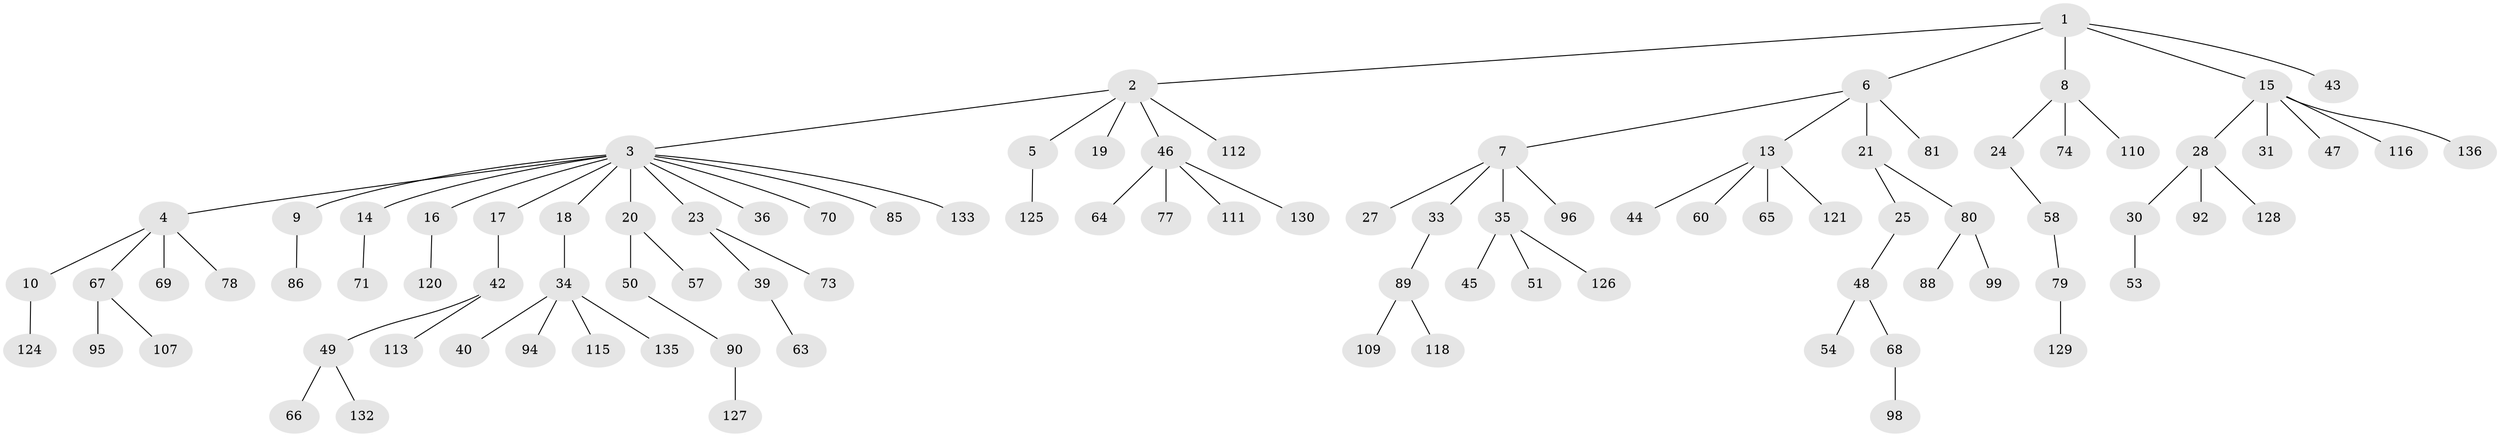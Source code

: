 // original degree distribution, {5: 0.03676470588235294, 6: 0.022058823529411766, 10: 0.007352941176470588, 2: 0.19852941176470587, 4: 0.0661764705882353, 3: 0.1323529411764706, 1: 0.5367647058823529}
// Generated by graph-tools (version 1.1) at 2025/11/02/27/25 16:11:27]
// undirected, 96 vertices, 95 edges
graph export_dot {
graph [start="1"]
  node [color=gray90,style=filled];
  1 [super="+32"];
  2 [super="+97"];
  3 [super="+11"];
  4 [super="+26"];
  5;
  6 [super="+12"];
  7 [super="+22"];
  8 [super="+72"];
  9 [super="+101"];
  10 [super="+82"];
  13 [super="+29"];
  14 [super="+76"];
  15 [super="+41"];
  16 [super="+100"];
  17;
  18;
  19;
  20;
  21 [super="+59"];
  23;
  24 [super="+75"];
  25;
  27 [super="+37"];
  28 [super="+119"];
  30;
  31;
  33 [super="+55"];
  34 [super="+38"];
  35 [super="+62"];
  36;
  39 [super="+105"];
  40 [super="+61"];
  42;
  43;
  44 [super="+87"];
  45;
  46 [super="+52"];
  47 [super="+91"];
  48;
  49 [super="+56"];
  50;
  51 [super="+102"];
  53;
  54 [super="+84"];
  57;
  58 [super="+83"];
  60;
  63;
  64;
  65;
  66;
  67 [super="+104"];
  68 [super="+123"];
  69;
  70;
  71 [super="+103"];
  73 [super="+93"];
  74;
  77;
  78;
  79 [super="+117"];
  80 [super="+106"];
  81 [super="+131"];
  85;
  86;
  88;
  89 [super="+108"];
  90;
  92;
  94;
  95;
  96;
  98;
  99;
  107;
  109;
  110;
  111;
  112;
  113 [super="+114"];
  115 [super="+122"];
  116;
  118;
  120;
  121;
  124;
  125 [super="+134"];
  126;
  127;
  128;
  129;
  130;
  132;
  133;
  135;
  136;
  1 -- 2;
  1 -- 6;
  1 -- 8;
  1 -- 15;
  1 -- 43;
  2 -- 3;
  2 -- 5;
  2 -- 19;
  2 -- 46;
  2 -- 112;
  3 -- 4;
  3 -- 9;
  3 -- 14;
  3 -- 17;
  3 -- 18;
  3 -- 20;
  3 -- 70;
  3 -- 133;
  3 -- 16;
  3 -- 36;
  3 -- 85;
  3 -- 23;
  4 -- 10;
  4 -- 67;
  4 -- 78;
  4 -- 69;
  5 -- 125;
  6 -- 7;
  6 -- 81;
  6 -- 13;
  6 -- 21;
  7 -- 33;
  7 -- 35;
  7 -- 96;
  7 -- 27;
  8 -- 24;
  8 -- 74;
  8 -- 110;
  9 -- 86;
  10 -- 124;
  13 -- 44;
  13 -- 60;
  13 -- 65;
  13 -- 121;
  14 -- 71;
  15 -- 28;
  15 -- 31;
  15 -- 47;
  15 -- 116;
  15 -- 136;
  16 -- 120;
  17 -- 42;
  18 -- 34;
  20 -- 50;
  20 -- 57;
  21 -- 25;
  21 -- 80;
  23 -- 39;
  23 -- 73;
  24 -- 58;
  25 -- 48;
  28 -- 30;
  28 -- 92;
  28 -- 128;
  30 -- 53;
  33 -- 89;
  34 -- 40;
  34 -- 94;
  34 -- 115;
  34 -- 135;
  35 -- 45;
  35 -- 51;
  35 -- 126;
  39 -- 63;
  42 -- 49;
  42 -- 113;
  46 -- 64;
  46 -- 130;
  46 -- 77;
  46 -- 111;
  48 -- 54;
  48 -- 68;
  49 -- 66;
  49 -- 132;
  50 -- 90;
  58 -- 79;
  67 -- 95;
  67 -- 107;
  68 -- 98;
  79 -- 129;
  80 -- 88;
  80 -- 99;
  89 -- 109;
  89 -- 118;
  90 -- 127;
}

